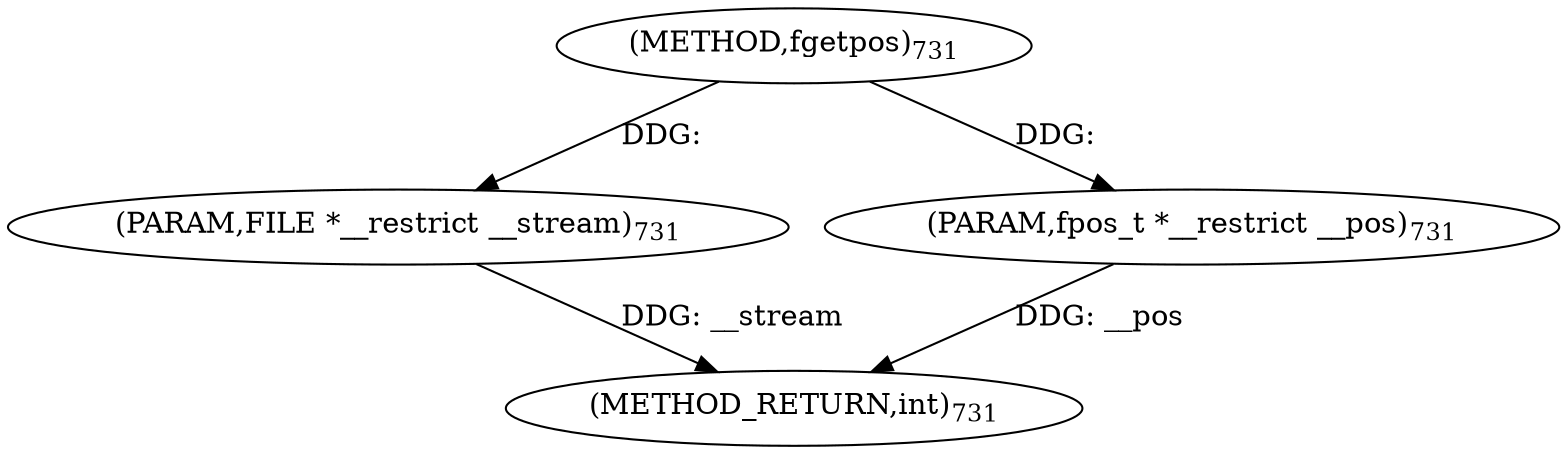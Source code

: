 digraph "fgetpos" {  
"2650" [label = <(METHOD,fgetpos)<SUB>731</SUB>> ]
"2653" [label = <(METHOD_RETURN,int)<SUB>731</SUB>> ]
"2651" [label = <(PARAM,FILE *__restrict __stream)<SUB>731</SUB>> ]
"2652" [label = <(PARAM,fpos_t *__restrict __pos)<SUB>731</SUB>> ]
  "2651" -> "2653"  [ label = "DDG: __stream"] 
  "2652" -> "2653"  [ label = "DDG: __pos"] 
  "2650" -> "2651"  [ label = "DDG: "] 
  "2650" -> "2652"  [ label = "DDG: "] 
}
